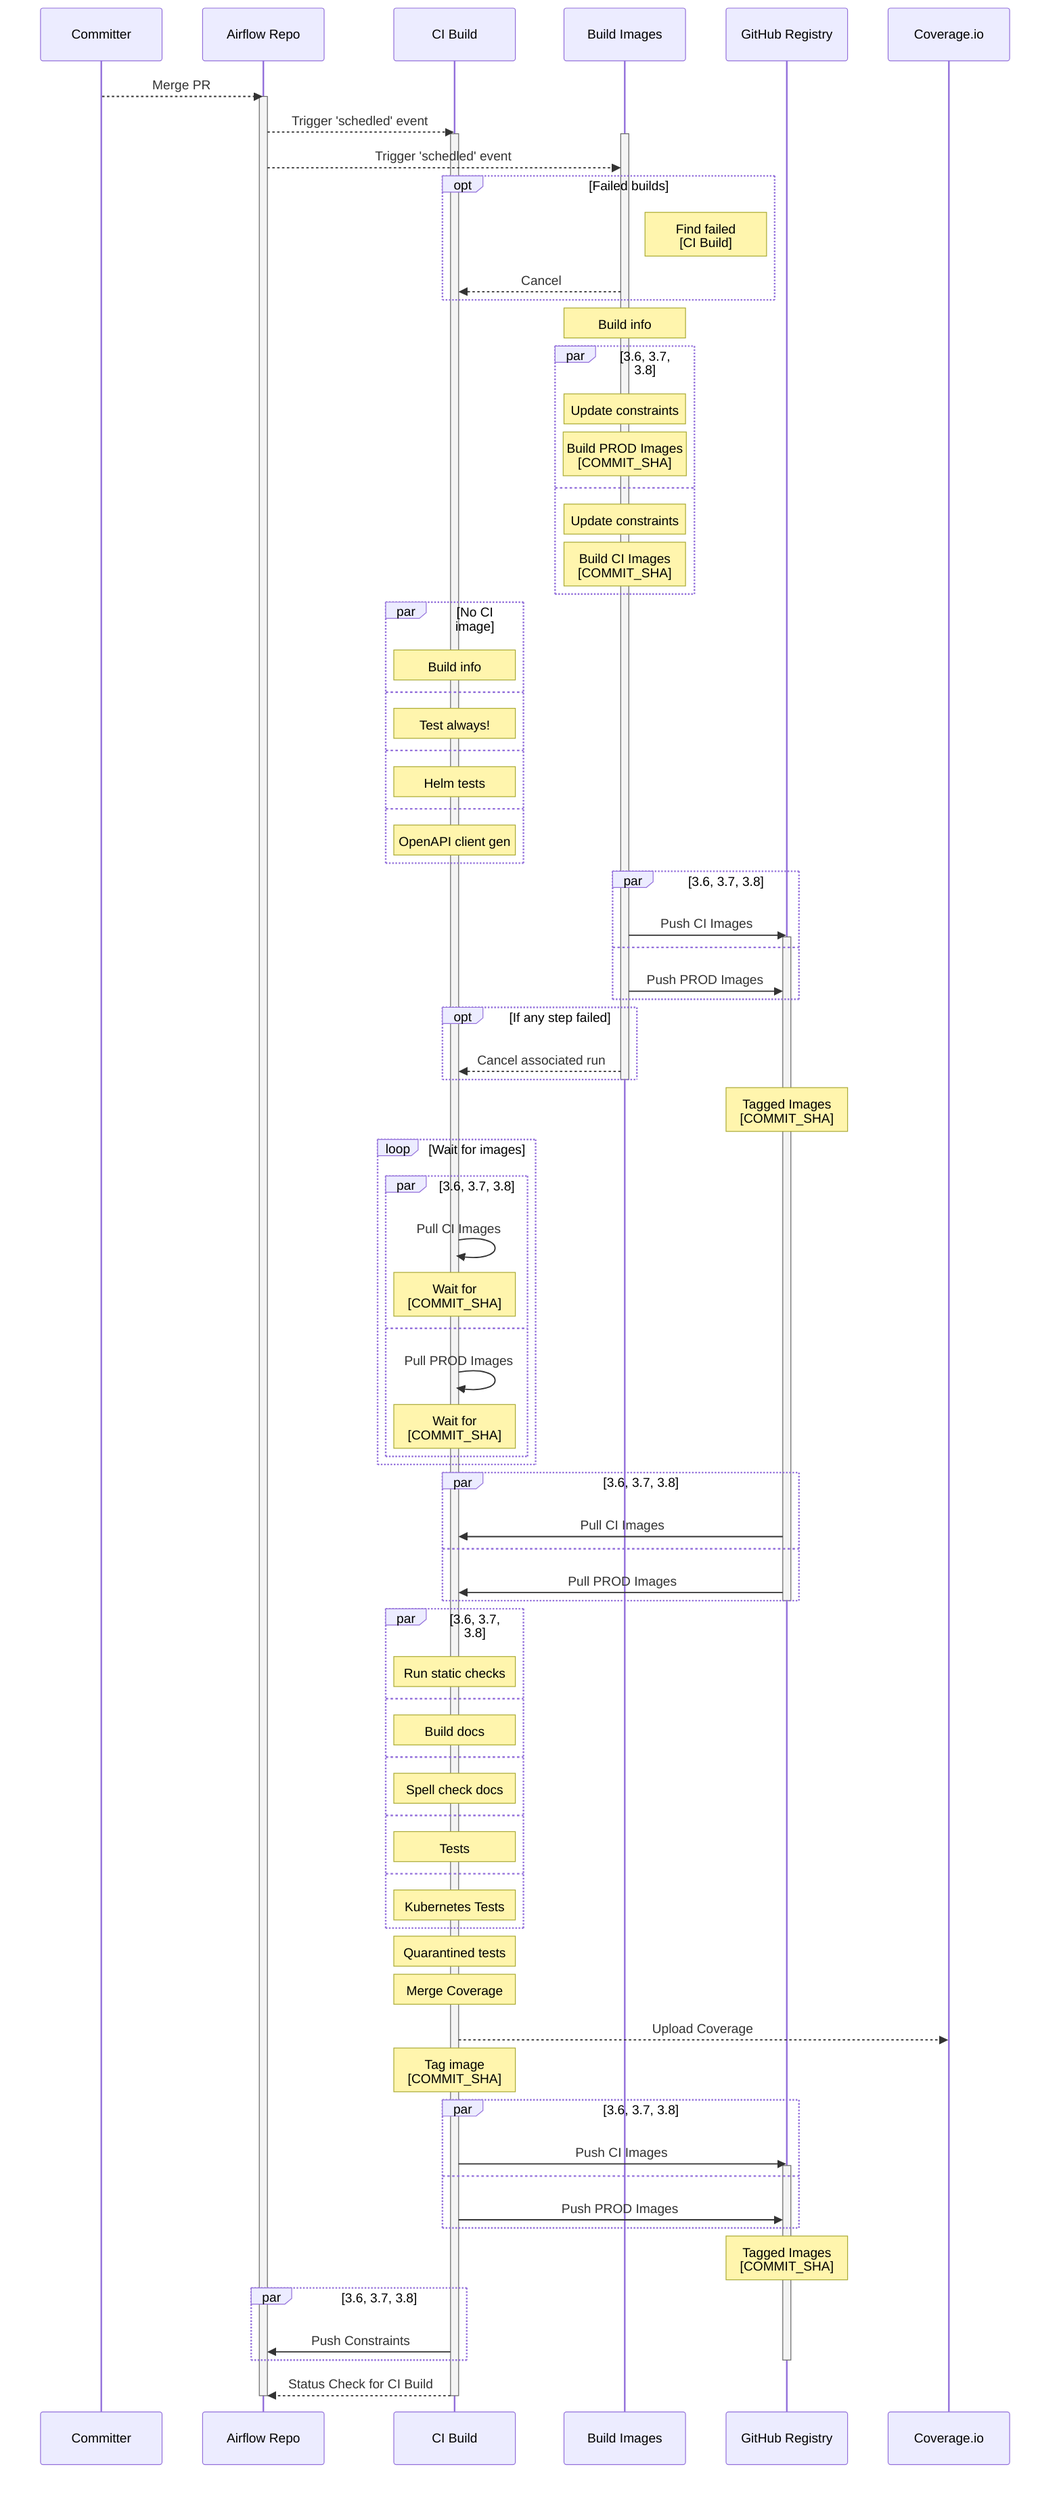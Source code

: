 %% Licensed to the Apache Software Foundation (ASF) under one
%% or more contributor license agreements.  See the NOTICE file
%% distributed with this work for additional information
%% regarding copyright ownership.  The ASF licenses this file
%% to you under the Apache License, Version 2.0 (the
%% "License"); you may not use this file except in compliance
%% with the License.  You may obtain a copy of the License at
%%
%%   http://www.apache.org/licenses/LICENSE-2.0
%%
%% Unless required by applicable law or agreed to in writing,
%% software distributed under the License is distributed on an
%% "AS IS" BASIS, WITHOUT WARRANTIES OR CONDITIONS OF ANY
%% KIND, either express or implied.  See the License for the
%% specific language governing permissions and limitations
%% under the License.

sequenceDiagram
    Committer -->> Airflow Repo: Merge PR
    activate Airflow Repo
    Airflow Repo -->> CI Build: Trigger 'schedled' event
    activate CI Build
    activate Build Images
    Airflow Repo -->> Build Images: Trigger 'schedled' event
    opt Failed builds
        Note right of Build Images: Find failed<br>[CI Build]
        Build Images -->> CI Build: Cancel
    end
    Note over Build Images: Build info
    par 3.6, 3.7, 3.8
        Note over Build Images: Update constraints
        Note over Build Images: Build PROD Images<br>[COMMIT_SHA]
    and
        Note over Build Images: Update constraints
        Note over Build Images: Build CI Images<br>[COMMIT_SHA]
    end
    par No CI image
        Note over CI Build: Build info
    and
        Note over CI Build: Test always!
    and
        Note over CI Build: Helm tests
    and
        Note over CI Build: OpenAPI client gen
    end
    par 3.6, 3.7, 3.8
        Build Images ->> GitHub Registry: Push CI Images
        activate GitHub Registry
    and
        Build Images ->> GitHub Registry: Push PROD Images
    end
    opt If any step failed
        Build Images -->> CI Build: Cancel associated run
    end
    deactivate Build Images
    Note over GitHub Registry: Tagged Images<br>[COMMIT_SHA]
    loop Wait for images
        par 3.6, 3.7, 3.8
            CI Build ->> CI Build: Pull CI Images
            Note over CI Build: Wait for<br>[COMMIT_SHA]
        and
            CI Build ->> CI Build: Pull PROD Images
            Note over CI Build: Wait for<br>[COMMIT_SHA]
        end
    end
    par 3.6, 3.7, 3.8
        GitHub Registry ->> CI Build: Pull CI Images
    and
        GitHub Registry ->> CI Build: Pull PROD Images
    end
    deactivate GitHub Registry
    par 3.6, 3.7, 3.8
        Note over CI Build: Run static checks
    and
        Note over CI Build: Build docs
    and
        Note over CI Build: Spell check docs
    and
        Note over CI Build: Tests
    and
        Note over CI Build: Kubernetes  Tests
    end
    Note over CI Build: Quarantined tests
    Note over CI Build: Merge Coverage
    CI Build -->> Coverage.io: Upload Coverage
    Note over CI Build: Tag image<br>[COMMIT_SHA]
    par 3.6, 3.7, 3.8
        CI Build ->> GitHub Registry: Push CI Images
        activate GitHub Registry
    and
        CI Build ->> GitHub Registry: Push PROD Images
    end
    Note over GitHub Registry: Tagged Images<br>[COMMIT_SHA]
    par 3.6, 3.7, 3.8
        CI Build ->> Airflow Repo: Push Constraints
    end
    deactivate GitHub Registry
    CI Build -->> Airflow Repo: Status Check for CI Build
    deactivate Airflow Repo
    deactivate CI Build